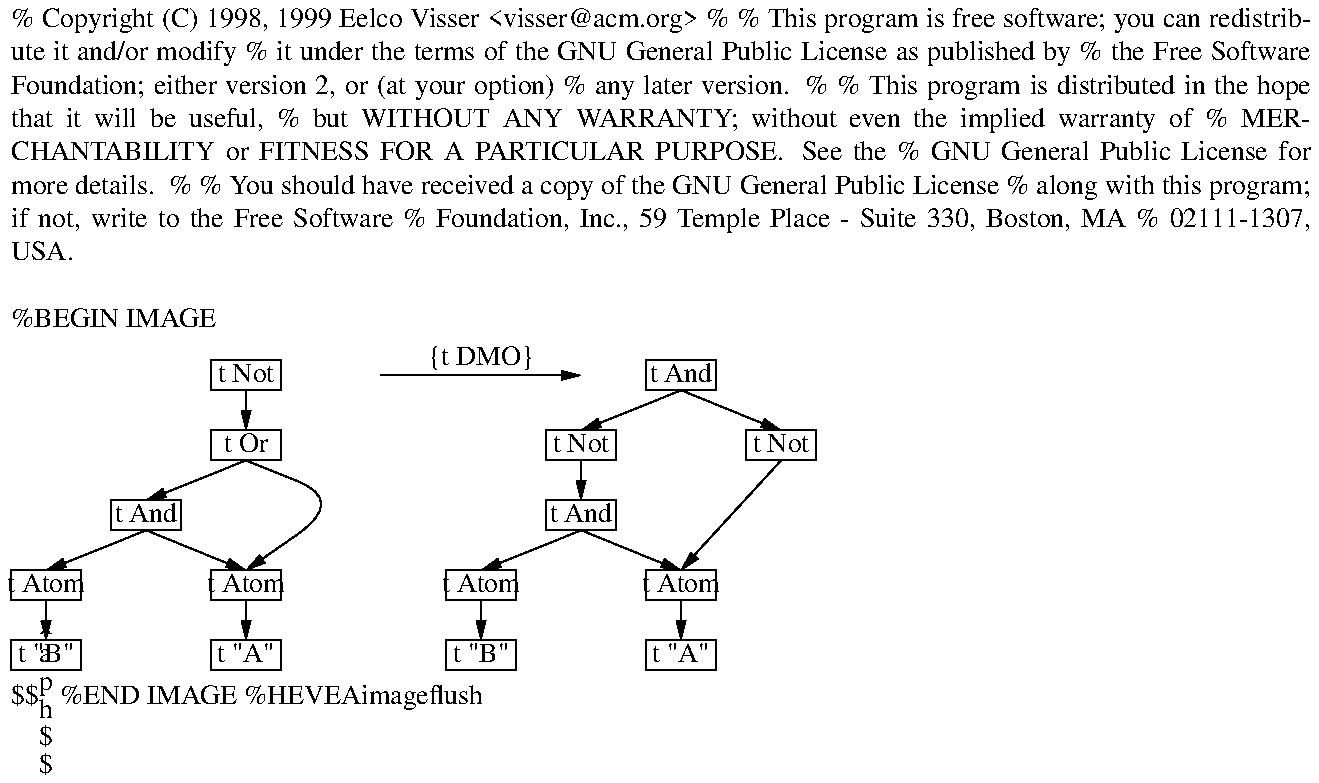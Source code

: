 
% Copyright (C) 1998, 1999 Eelco Visser <visser@acm.org>
% 
% This program is free software; you can redistribute it and/or modify
% it under the terms of the GNU General Public License as published by
% the Free Software Foundation; either version 2, or (at your option)
% any later version.
% 
% This program is distributed in the hope that it will be useful,
% but WITHOUT ANY WARRANTY; without even the implied warranty of
% MERCHANTABILITY or FITNESS FOR A PARTICULAR PURPOSE.  See the
% GNU General Public License for more details.
% 
% You should have received a copy of the GNU General Public License
% along with this program; if not, write to the Free Software
% Foundation, Inc., 59 Temple Place - Suite 330, Boston, MA
% 02111-1307, USA.

%BEGIN IMAGE
.PS
	boxwid = 0.35
	boxht = 0.15
	
	lineht = 0.2

	down

Root:	box "\tt Not"
	arrow
Or:	box "\tt Or"
	arrow down left
	down
And:	box "\tt And"
	arrow down left
	down
AtomB:  box "\tt Atom"
	arrow
	box "\tt \"B\""

	move to And.s
	arrow down right
	down
AtomA:  box "\tt Atom"
	arrow
	box "\tt \"A\""

	move to Or.s

	spline -> down right to AtomA.n

	move to Root.e + (0.5,0)
	arrow 1 "{\tt DMO}" ""
	move right 0.5 up 0.075

	down

And1:	box "\tt And"
	arrow down left
	down
Not1:	box "\tt Not"
	arrow
And2:	box "\tt And"
	arrow down left
	down
AtomB:  box "\tt Atom"
	arrow
	box "\tt \"B\""

	move to And2.s
	arrow down right
	down
AtomA:  box "\tt Atom"
	arrow
	box "\tt \"A\""

	move to And1.s
	arrow down right
	down
Root:	box "\tt Not"

	arrow -> to AtomA.n
	
.PE
$$\box\graph$$
%END IMAGE
%HEVEA\imageflush